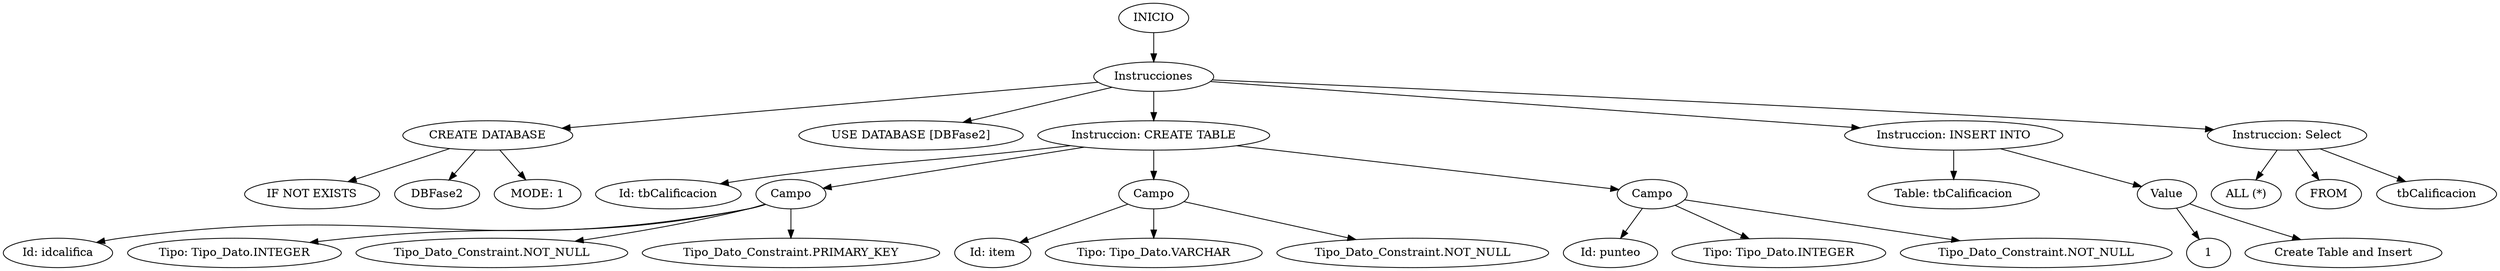 digraph G{
edge [color=black]; rankdir = TB;
Nodo0[label="INICIO"]
Nodo1[label="Instrucciones"]
Nodo0 -> Nodo1;
Nodo2[label="CREATE DATABASE"]
Nodo1 -> Nodo2;
Nodo3[label="IF NOT EXISTS"]
Nodo2 -> Nodo3;
Nodo4[label="DBFase2"]
Nodo2 -> Nodo4;
Nodo5[label="MODE: 1"]
Nodo2 -> Nodo5;
Nodo10[label="USE DATABASE [DBFase2]"]
Nodo1 -> Nodo10;
Nodo11[label="Instruccion: CREATE TABLE"]
Nodo1 -> Nodo11;
Nodo12[label="Id: tbCalificacion"]
Nodo11 -> Nodo12;
Nodo13[label="Campo"]
Nodo11 -> Nodo13;
Nodo14[label="Id: idcalifica"]
Nodo13 -> Nodo14;
Nodo15[label="Tipo: Tipo_Dato.INTEGER"]
Nodo13 -> Nodo15;
Nodo16[label="Tipo_Dato_Constraint.NOT_NULL"]
Nodo13 -> Nodo16;
Nodo17[label="Tipo_Dato_Constraint.PRIMARY_KEY"]
Nodo13 -> Nodo17;
Nodo18[label="Campo"]
Nodo11 -> Nodo18;
Nodo19[label="Id: item"]
Nodo18 -> Nodo19;
Nodo20[label="Tipo: Tipo_Dato.VARCHAR"]
Nodo18 -> Nodo20;
Nodo21[label="Tipo_Dato_Constraint.NOT_NULL"]
Nodo18 -> Nodo21;
Nodo22[label="Campo"]
Nodo11 -> Nodo22;
Nodo23[label="Id: punteo"]
Nodo22 -> Nodo23;
Nodo24[label="Tipo: Tipo_Dato.INTEGER"]
Nodo22 -> Nodo24;
Nodo25[label="Tipo_Dato_Constraint.NOT_NULL"]
Nodo22 -> Nodo25;
Nodo26[label="Instruccion: INSERT INTO"]
Nodo1 -> Nodo26;
Nodo27[label="Table: tbCalificacion"]
Nodo26 -> Nodo27;
Nodo28[label="Value"]
Nodo26 -> Nodo28;
Nodo56[label="1"]
Nodo28 -> Nodo56;
Nodo112[label="Create Table and Insert"]
Nodo28 -> Nodo112;
Nodo224[label="Instruccion: Select"]
Nodo1 -> Nodo224;
Nodo448[label="ALL (*)"]
Nodo224 -> Nodo448;
Nodo896[label="FROM"]
Nodo224 -> Nodo896;
Nodo1792[label="tbCalificacion"]
Nodo224 -> Nodo1792;
}
